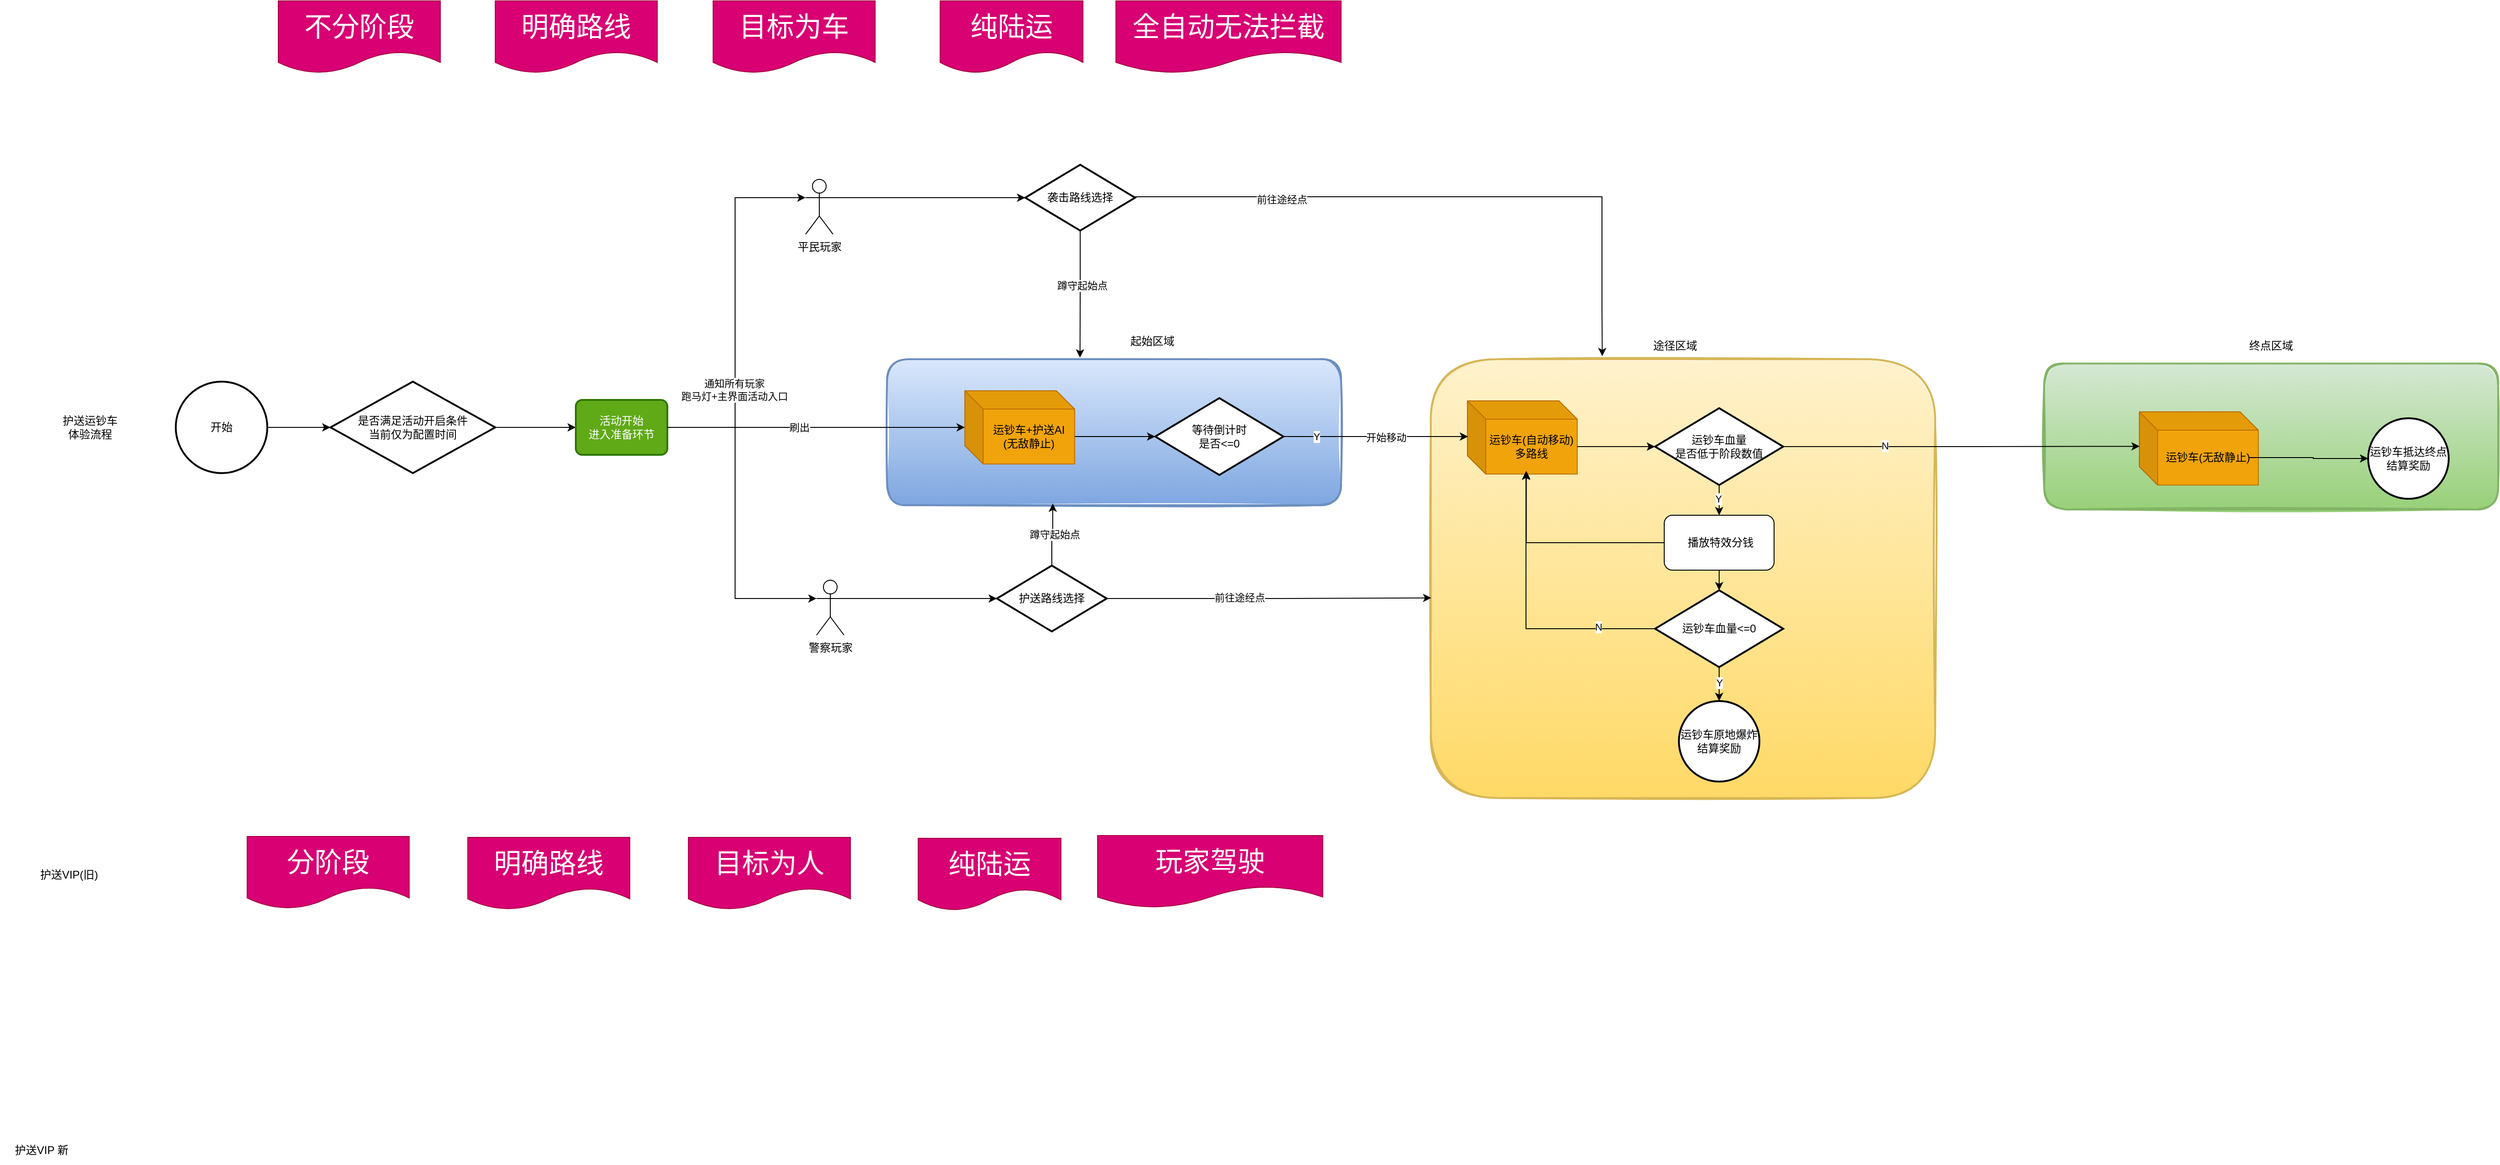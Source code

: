 <mxfile version="26.2.12">
  <diagram name="第 1 页" id="ho7mqtrvVQJZ-yDvlpge">
    <mxGraphModel dx="3354" dy="1976" grid="0" gridSize="10" guides="1" tooltips="1" connect="1" arrows="1" fold="1" page="0" pageScale="1" pageWidth="827" pageHeight="1169" math="0" shadow="0">
      <root>
        <mxCell id="0" />
        <mxCell id="1" parent="0" />
        <mxCell id="s4P-E_aEvJXquywrjiAm-54" value="" style="rounded=1;whiteSpace=wrap;html=1;strokeWidth=2;fillWeight=4;hachureGap=8;hachureAngle=45;fillColor=#dae8fc;sketch=1;strokeColor=#6c8ebf;fillStyle=auto;gradientColor=#7ea6e0;" parent="1" vertex="1">
          <mxGeometry x="757" y="22.5" width="496" height="159.5" as="geometry" />
        </mxCell>
        <mxCell id="s4P-E_aEvJXquywrjiAm-1" value="护送运钞车&lt;div&gt;体验流程&lt;/div&gt;" style="text;html=1;align=center;verticalAlign=middle;whiteSpace=wrap;rounded=0;" parent="1" vertex="1">
          <mxGeometry x="-159" y="82" width="91" height="30" as="geometry" />
        </mxCell>
        <mxCell id="s4P-E_aEvJXquywrjiAm-2" value="护送VIP(旧)" style="text;html=1;align=center;verticalAlign=middle;whiteSpace=wrap;rounded=0;" parent="1" vertex="1">
          <mxGeometry x="-182" y="570.5" width="91" height="30" as="geometry" />
        </mxCell>
        <mxCell id="s4P-E_aEvJXquywrjiAm-7" style="edgeStyle=orthogonalEdgeStyle;rounded=0;orthogonalLoop=1;jettySize=auto;html=1;exitX=1;exitY=0.5;exitDx=0;exitDy=0;exitPerimeter=0;entryX=0;entryY=0.5;entryDx=0;entryDy=0;entryPerimeter=0;" parent="1" source="s4P-E_aEvJXquywrjiAm-3" target="s4P-E_aEvJXquywrjiAm-10" edge="1">
          <mxGeometry relative="1" as="geometry">
            <mxPoint x="165" y="97" as="targetPoint" />
          </mxGeometry>
        </mxCell>
        <mxCell id="s4P-E_aEvJXquywrjiAm-3" value="开始" style="strokeWidth=2;html=1;shape=mxgraph.flowchart.start_2;whiteSpace=wrap;" parent="1" vertex="1">
          <mxGeometry x="-20" y="47" width="100" height="100" as="geometry" />
        </mxCell>
        <mxCell id="s4P-E_aEvJXquywrjiAm-5" value="护送VIP 新" style="text;html=1;align=center;verticalAlign=middle;whiteSpace=wrap;rounded=0;" parent="1" vertex="1">
          <mxGeometry x="-212" y="872" width="91" height="30" as="geometry" />
        </mxCell>
        <mxCell id="s4P-E_aEvJXquywrjiAm-8" value="警察玩家" style="shape=umlActor;verticalLabelPosition=bottom;verticalAlign=top;html=1;outlineConnect=0;" parent="1" vertex="1">
          <mxGeometry x="680" y="264" width="30" height="60" as="geometry" />
        </mxCell>
        <mxCell id="s4P-E_aEvJXquywrjiAm-9" value="平民玩家" style="shape=umlActor;verticalLabelPosition=bottom;verticalAlign=top;html=1;outlineConnect=0;" parent="1" vertex="1">
          <mxGeometry x="668" y="-174" width="30" height="60" as="geometry" />
        </mxCell>
        <mxCell id="s4P-E_aEvJXquywrjiAm-12" style="edgeStyle=orthogonalEdgeStyle;rounded=0;orthogonalLoop=1;jettySize=auto;html=1;exitX=1;exitY=0.5;exitDx=0;exitDy=0;exitPerimeter=0;entryX=0;entryY=0.5;entryDx=0;entryDy=0;" parent="1" source="s4P-E_aEvJXquywrjiAm-10" target="s4P-E_aEvJXquywrjiAm-11" edge="1">
          <mxGeometry relative="1" as="geometry" />
        </mxCell>
        <mxCell id="s4P-E_aEvJXquywrjiAm-10" value="是否满足活动开启条件&lt;div&gt;当前仅为配置时间&lt;/div&gt;" style="strokeWidth=2;html=1;shape=mxgraph.flowchart.decision;whiteSpace=wrap;" parent="1" vertex="1">
          <mxGeometry x="149" y="47" width="180" height="100" as="geometry" />
        </mxCell>
        <mxCell id="s4P-E_aEvJXquywrjiAm-14" style="edgeStyle=orthogonalEdgeStyle;rounded=0;orthogonalLoop=1;jettySize=auto;html=1;exitX=1;exitY=0.5;exitDx=0;exitDy=0;" parent="1" source="s4P-E_aEvJXquywrjiAm-11" target="s4P-E_aEvJXquywrjiAm-13" edge="1">
          <mxGeometry relative="1" as="geometry" />
        </mxCell>
        <mxCell id="s4P-E_aEvJXquywrjiAm-18" value="刷出" style="edgeLabel;html=1;align=center;verticalAlign=middle;resizable=0;points=[];" parent="s4P-E_aEvJXquywrjiAm-14" vertex="1" connectable="0">
          <mxGeometry x="0.479" y="1" relative="1" as="geometry">
            <mxPoint x="-97" y="1" as="offset" />
          </mxGeometry>
        </mxCell>
        <mxCell id="s4P-E_aEvJXquywrjiAm-11" value="活动开始&lt;div&gt;进入准备环节&lt;/div&gt;" style="rounded=1;whiteSpace=wrap;html=1;absoluteArcSize=1;arcSize=14;strokeWidth=2;fillColor=#60a917;strokeColor=#2D7600;fontColor=#ffffff;" parent="1" vertex="1">
          <mxGeometry x="417" y="67" width="100" height="60" as="geometry" />
        </mxCell>
        <mxCell id="s4P-E_aEvJXquywrjiAm-13" value="运钞车+护送AI&lt;div&gt;(无敌静止)&lt;/div&gt;" style="shape=cube;whiteSpace=wrap;html=1;boundedLbl=1;backgroundOutline=1;darkOpacity=0.05;darkOpacity2=0.1;fillColor=#f0a30a;fontColor=#000000;strokeColor=#BD7000;" parent="1" vertex="1">
          <mxGeometry x="842" y="57" width="120" height="80" as="geometry" />
        </mxCell>
        <mxCell id="s4P-E_aEvJXquywrjiAm-17" style="edgeStyle=orthogonalEdgeStyle;rounded=0;orthogonalLoop=1;jettySize=auto;html=1;exitX=1;exitY=0.5;exitDx=0;exitDy=0;entryX=0;entryY=0.333;entryDx=0;entryDy=0;entryPerimeter=0;" parent="1" source="s4P-E_aEvJXquywrjiAm-11" target="s4P-E_aEvJXquywrjiAm-8" edge="1">
          <mxGeometry relative="1" as="geometry">
            <Array as="points">
              <mxPoint x="591" y="97" />
              <mxPoint x="591" y="284" />
            </Array>
          </mxGeometry>
        </mxCell>
        <mxCell id="s4P-E_aEvJXquywrjiAm-19" style="edgeStyle=orthogonalEdgeStyle;rounded=0;orthogonalLoop=1;jettySize=auto;html=1;exitX=1;exitY=0.5;exitDx=0;exitDy=0;entryX=0;entryY=0.333;entryDx=0;entryDy=0;entryPerimeter=0;" parent="1" source="s4P-E_aEvJXquywrjiAm-11" target="s4P-E_aEvJXquywrjiAm-9" edge="1">
          <mxGeometry relative="1" as="geometry">
            <Array as="points">
              <mxPoint x="591" y="97" />
              <mxPoint x="591" y="-154" />
            </Array>
          </mxGeometry>
        </mxCell>
        <mxCell id="s4P-E_aEvJXquywrjiAm-20" value="通知所有玩家&lt;div&gt;跑马灯+主界面活动入口&lt;/div&gt;" style="edgeLabel;html=1;align=center;verticalAlign=middle;resizable=0;points=[];" parent="s4P-E_aEvJXquywrjiAm-19" vertex="1" connectable="0">
          <mxGeometry x="-0.428" y="1" relative="1" as="geometry">
            <mxPoint as="offset" />
          </mxGeometry>
        </mxCell>
        <mxCell id="s4P-E_aEvJXquywrjiAm-21" value="等待倒计时&lt;div&gt;是否&amp;lt;=0&lt;/div&gt;" style="strokeWidth=2;html=1;shape=mxgraph.flowchart.decision;whiteSpace=wrap;" parent="1" vertex="1">
          <mxGeometry x="1050" y="65" width="140" height="84" as="geometry" />
        </mxCell>
        <mxCell id="s4P-E_aEvJXquywrjiAm-22" style="edgeStyle=orthogonalEdgeStyle;rounded=0;orthogonalLoop=1;jettySize=auto;html=1;exitX=0;exitY=0;exitDx=120;exitDy=50;exitPerimeter=0;entryX=0;entryY=0.5;entryDx=0;entryDy=0;entryPerimeter=0;" parent="1" source="s4P-E_aEvJXquywrjiAm-13" target="s4P-E_aEvJXquywrjiAm-21" edge="1">
          <mxGeometry relative="1" as="geometry" />
        </mxCell>
        <mxCell id="s4P-E_aEvJXquywrjiAm-29" value="起始区域" style="text;html=1;align=center;verticalAlign=middle;whiteSpace=wrap;rounded=0;" parent="1" vertex="1">
          <mxGeometry x="1017" y="-12" width="60" height="30" as="geometry" />
        </mxCell>
        <mxCell id="s4P-E_aEvJXquywrjiAm-37" value="袭击路线选择" style="strokeWidth=2;html=1;shape=mxgraph.flowchart.decision;whiteSpace=wrap;" parent="1" vertex="1">
          <mxGeometry x="908" y="-190" width="120" height="72" as="geometry" />
        </mxCell>
        <mxCell id="s4P-E_aEvJXquywrjiAm-38" style="edgeStyle=orthogonalEdgeStyle;rounded=0;orthogonalLoop=1;jettySize=auto;html=1;exitX=1;exitY=0.333;exitDx=0;exitDy=0;exitPerimeter=0;entryX=0;entryY=0.5;entryDx=0;entryDy=0;entryPerimeter=0;" parent="1" source="s4P-E_aEvJXquywrjiAm-9" target="s4P-E_aEvJXquywrjiAm-37" edge="1">
          <mxGeometry relative="1" as="geometry" />
        </mxCell>
        <mxCell id="s4P-E_aEvJXquywrjiAm-55" value="" style="rounded=1;whiteSpace=wrap;html=1;strokeWidth=2;fillWeight=4;hachureGap=8;hachureAngle=45;fillColor=#fff2cc;sketch=1;strokeColor=#d6b656;fillStyle=auto;gradientColor=#ffd966;" parent="1" vertex="1">
          <mxGeometry x="1351" y="22.5" width="551" height="479.5" as="geometry" />
        </mxCell>
        <mxCell id="s4P-E_aEvJXquywrjiAm-57" style="edgeStyle=orthogonalEdgeStyle;rounded=0;orthogonalLoop=1;jettySize=auto;html=1;exitX=0.5;exitY=1;exitDx=0;exitDy=0;exitPerimeter=0;entryX=0.425;entryY=-0.011;entryDx=0;entryDy=0;entryPerimeter=0;" parent="1" source="s4P-E_aEvJXquywrjiAm-37" target="s4P-E_aEvJXquywrjiAm-54" edge="1">
          <mxGeometry relative="1" as="geometry" />
        </mxCell>
        <mxCell id="s4P-E_aEvJXquywrjiAm-58" value="蹲守起始点" style="edgeLabel;html=1;align=center;verticalAlign=middle;resizable=0;points=[];" parent="s4P-E_aEvJXquywrjiAm-57" vertex="1" connectable="0">
          <mxGeometry x="-0.145" y="2" relative="1" as="geometry">
            <mxPoint as="offset" />
          </mxGeometry>
        </mxCell>
        <mxCell id="s4P-E_aEvJXquywrjiAm-59" style="edgeStyle=orthogonalEdgeStyle;rounded=0;orthogonalLoop=1;jettySize=auto;html=1;exitX=1;exitY=0.5;exitDx=0;exitDy=0;exitPerimeter=0;entryX=0.34;entryY=-0.007;entryDx=0;entryDy=0;entryPerimeter=0;" parent="1" source="s4P-E_aEvJXquywrjiAm-37" target="s4P-E_aEvJXquywrjiAm-55" edge="1">
          <mxGeometry relative="1" as="geometry">
            <mxPoint x="1557" y="-32" as="targetPoint" />
            <Array as="points">
              <mxPoint x="1028" y="-155" />
              <mxPoint x="1538" y="-155" />
              <mxPoint x="1538" y="-32" />
              <mxPoint x="1538" y="-32" />
            </Array>
          </mxGeometry>
        </mxCell>
        <mxCell id="s4P-E_aEvJXquywrjiAm-60" value="前往途经点" style="edgeLabel;html=1;align=center;verticalAlign=middle;resizable=0;points=[];" parent="s4P-E_aEvJXquywrjiAm-59" vertex="1" connectable="0">
          <mxGeometry x="-0.531" y="-3" relative="1" as="geometry">
            <mxPoint as="offset" />
          </mxGeometry>
        </mxCell>
        <mxCell id="s4P-E_aEvJXquywrjiAm-61" value="途径区域" style="text;html=1;align=center;verticalAlign=middle;whiteSpace=wrap;rounded=0;" parent="1" vertex="1">
          <mxGeometry x="1588" y="-7.5" width="60" height="30" as="geometry" />
        </mxCell>
        <mxCell id="s4P-E_aEvJXquywrjiAm-63" value="运钞车(自动移动)&lt;div&gt;多路线&lt;/div&gt;" style="shape=cube;whiteSpace=wrap;html=1;boundedLbl=1;backgroundOutline=1;darkOpacity=0.05;darkOpacity2=0.1;fillColor=#f0a30a;fontColor=#000000;strokeColor=#BD7000;" parent="1" vertex="1">
          <mxGeometry x="1391" y="68" width="120" height="80" as="geometry" />
        </mxCell>
        <mxCell id="cY9s3i5ZGBaOPXkzrkN2-1" value="" style="rounded=1;whiteSpace=wrap;html=1;strokeWidth=2;fillWeight=4;hachureGap=8;hachureAngle=45;fillColor=#d5e8d4;sketch=1;strokeColor=#82b366;fillStyle=auto;gradientColor=#97d077;" parent="1" vertex="1">
          <mxGeometry x="2021" y="27.25" width="496" height="159.5" as="geometry" />
        </mxCell>
        <mxCell id="cY9s3i5ZGBaOPXkzrkN2-2" value="终点区域" style="text;html=1;align=center;verticalAlign=middle;whiteSpace=wrap;rounded=0;" parent="1" vertex="1">
          <mxGeometry x="2239" y="-7.5" width="60" height="30" as="geometry" />
        </mxCell>
        <mxCell id="cY9s3i5ZGBaOPXkzrkN2-3" value="运钞车(无敌静止)" style="shape=cube;whiteSpace=wrap;html=1;boundedLbl=1;backgroundOutline=1;darkOpacity=0.05;darkOpacity2=0.1;fillColor=#f0a30a;fontColor=#000000;strokeColor=#BD7000;" parent="1" vertex="1">
          <mxGeometry x="2125" y="80" width="130" height="80" as="geometry" />
        </mxCell>
        <mxCell id="cY9s3i5ZGBaOPXkzrkN2-6" value="护送路线选择" style="strokeWidth=2;html=1;shape=mxgraph.flowchart.decision;whiteSpace=wrap;" parent="1" vertex="1">
          <mxGeometry x="877" y="248" width="120" height="72" as="geometry" />
        </mxCell>
        <mxCell id="cY9s3i5ZGBaOPXkzrkN2-8" style="edgeStyle=orthogonalEdgeStyle;rounded=0;orthogonalLoop=1;jettySize=auto;html=1;exitX=1;exitY=0.333;exitDx=0;exitDy=0;exitPerimeter=0;entryX=0;entryY=0.5;entryDx=0;entryDy=0;entryPerimeter=0;" parent="1" source="s4P-E_aEvJXquywrjiAm-8" target="cY9s3i5ZGBaOPXkzrkN2-6" edge="1">
          <mxGeometry relative="1" as="geometry" />
        </mxCell>
        <mxCell id="cY9s3i5ZGBaOPXkzrkN2-9" style="edgeStyle=orthogonalEdgeStyle;rounded=0;orthogonalLoop=1;jettySize=auto;html=1;exitX=0.5;exitY=0;exitDx=0;exitDy=0;exitPerimeter=0;entryX=0.365;entryY=0.989;entryDx=0;entryDy=0;entryPerimeter=0;" parent="1" source="cY9s3i5ZGBaOPXkzrkN2-6" target="s4P-E_aEvJXquywrjiAm-54" edge="1">
          <mxGeometry relative="1" as="geometry" />
        </mxCell>
        <mxCell id="cY9s3i5ZGBaOPXkzrkN2-10" value="蹲守起始点" style="edgeLabel;html=1;align=center;verticalAlign=middle;resizable=0;points=[];" parent="cY9s3i5ZGBaOPXkzrkN2-9" vertex="1" connectable="0">
          <mxGeometry x="0.037" y="-2" relative="1" as="geometry">
            <mxPoint as="offset" />
          </mxGeometry>
        </mxCell>
        <mxCell id="cY9s3i5ZGBaOPXkzrkN2-13" value="" style="edgeStyle=orthogonalEdgeStyle;rounded=0;orthogonalLoop=1;jettySize=auto;html=1;exitX=1;exitY=0.5;exitDx=0;exitDy=0;exitPerimeter=0;entryX=0.006;entryY=0.488;entryDx=0;entryDy=0;entryPerimeter=0;" parent="1" source="s4P-E_aEvJXquywrjiAm-21" target="s4P-E_aEvJXquywrjiAm-63" edge="1">
          <mxGeometry relative="1" as="geometry">
            <mxPoint x="1190" y="107" as="sourcePoint" />
            <mxPoint x="1741" y="107" as="targetPoint" />
          </mxGeometry>
        </mxCell>
        <mxCell id="cY9s3i5ZGBaOPXkzrkN2-14" value="开始移动" style="edgeLabel;html=1;align=center;verticalAlign=middle;resizable=0;points=[];" parent="cY9s3i5ZGBaOPXkzrkN2-13" vertex="1" connectable="0">
          <mxGeometry x="-0.371" y="-1" relative="1" as="geometry">
            <mxPoint x="48" as="offset" />
          </mxGeometry>
        </mxCell>
        <mxCell id="cY9s3i5ZGBaOPXkzrkN2-15" value="Y" style="edgeLabel;html=1;align=center;verticalAlign=middle;resizable=0;points=[];" parent="cY9s3i5ZGBaOPXkzrkN2-13" vertex="1" connectable="0">
          <mxGeometry x="-0.713" y="-2" relative="1" as="geometry">
            <mxPoint x="7" y="-2" as="offset" />
          </mxGeometry>
        </mxCell>
        <mxCell id="cY9s3i5ZGBaOPXkzrkN2-12" value="运钞车血量&lt;div&gt;是否低于阶段数值&lt;/div&gt;" style="strokeWidth=2;html=1;shape=mxgraph.flowchart.decision;whiteSpace=wrap;" parent="1" vertex="1">
          <mxGeometry x="1596" y="76" width="140" height="84" as="geometry" />
        </mxCell>
        <mxCell id="cY9s3i5ZGBaOPXkzrkN2-16" style="edgeStyle=orthogonalEdgeStyle;rounded=0;orthogonalLoop=1;jettySize=auto;html=1;exitX=0;exitY=0;exitDx=120;exitDy=50;exitPerimeter=0;entryX=0;entryY=0.5;entryDx=0;entryDy=0;entryPerimeter=0;" parent="1" source="s4P-E_aEvJXquywrjiAm-63" target="cY9s3i5ZGBaOPXkzrkN2-12" edge="1">
          <mxGeometry relative="1" as="geometry" />
        </mxCell>
        <mxCell id="cY9s3i5ZGBaOPXkzrkN2-17" style="edgeStyle=orthogonalEdgeStyle;rounded=0;orthogonalLoop=1;jettySize=auto;html=1;exitX=1;exitY=0.5;exitDx=0;exitDy=0;exitPerimeter=0;entryX=0.003;entryY=0.471;entryDx=0;entryDy=0;entryPerimeter=0;" parent="1" source="cY9s3i5ZGBaOPXkzrkN2-12" target="cY9s3i5ZGBaOPXkzrkN2-3" edge="1">
          <mxGeometry relative="1" as="geometry" />
        </mxCell>
        <mxCell id="cY9s3i5ZGBaOPXkzrkN2-18" value="N" style="edgeLabel;html=1;align=center;verticalAlign=middle;resizable=0;points=[];" parent="cY9s3i5ZGBaOPXkzrkN2-17" vertex="1" connectable="0">
          <mxGeometry x="-0.43" y="1" relative="1" as="geometry">
            <mxPoint as="offset" />
          </mxGeometry>
        </mxCell>
        <mxCell id="cY9s3i5ZGBaOPXkzrkN2-20" style="edgeStyle=orthogonalEdgeStyle;rounded=0;orthogonalLoop=1;jettySize=auto;html=1;exitX=0.5;exitY=1;exitDx=0;exitDy=0;exitPerimeter=0;entryX=0.5;entryY=0;entryDx=0;entryDy=0;" parent="1" source="cY9s3i5ZGBaOPXkzrkN2-12" target="cY9s3i5ZGBaOPXkzrkN2-21" edge="1">
          <mxGeometry relative="1" as="geometry">
            <mxPoint x="1782.0" y="262" as="targetPoint" />
          </mxGeometry>
        </mxCell>
        <mxCell id="cY9s3i5ZGBaOPXkzrkN2-29" value="Y" style="edgeLabel;html=1;align=center;verticalAlign=middle;resizable=0;points=[];" parent="cY9s3i5ZGBaOPXkzrkN2-20" vertex="1" connectable="0">
          <mxGeometry x="-0.116" y="-1" relative="1" as="geometry">
            <mxPoint as="offset" />
          </mxGeometry>
        </mxCell>
        <mxCell id="cY9s3i5ZGBaOPXkzrkN2-21" value="&amp;nbsp;播放特效分钱" style="rounded=1;whiteSpace=wrap;html=1;" parent="1" vertex="1">
          <mxGeometry x="1606" y="193" width="120" height="60" as="geometry" />
        </mxCell>
        <mxCell id="cY9s3i5ZGBaOPXkzrkN2-23" value="运钞车血量&amp;lt;=0" style="strokeWidth=2;html=1;shape=mxgraph.flowchart.decision;whiteSpace=wrap;" parent="1" vertex="1">
          <mxGeometry x="1596" y="275" width="140" height="84" as="geometry" />
        </mxCell>
        <mxCell id="cY9s3i5ZGBaOPXkzrkN2-24" style="edgeStyle=orthogonalEdgeStyle;rounded=0;orthogonalLoop=1;jettySize=auto;html=1;exitX=0.5;exitY=1;exitDx=0;exitDy=0;entryX=0.5;entryY=0;entryDx=0;entryDy=0;entryPerimeter=0;" parent="1" source="cY9s3i5ZGBaOPXkzrkN2-21" target="cY9s3i5ZGBaOPXkzrkN2-23" edge="1">
          <mxGeometry relative="1" as="geometry" />
        </mxCell>
        <mxCell id="cY9s3i5ZGBaOPXkzrkN2-25" value="运钞车原地爆炸&lt;div&gt;结算奖励&lt;/div&gt;" style="strokeWidth=2;html=1;shape=mxgraph.flowchart.start_2;whiteSpace=wrap;" parent="1" vertex="1">
          <mxGeometry x="1622" y="396" width="88" height="88" as="geometry" />
        </mxCell>
        <mxCell id="cY9s3i5ZGBaOPXkzrkN2-26" style="edgeStyle=orthogonalEdgeStyle;rounded=0;orthogonalLoop=1;jettySize=auto;html=1;exitX=0.5;exitY=1;exitDx=0;exitDy=0;exitPerimeter=0;entryX=0.5;entryY=0;entryDx=0;entryDy=0;entryPerimeter=0;" parent="1" source="cY9s3i5ZGBaOPXkzrkN2-23" target="cY9s3i5ZGBaOPXkzrkN2-25" edge="1">
          <mxGeometry relative="1" as="geometry" />
        </mxCell>
        <mxCell id="cY9s3i5ZGBaOPXkzrkN2-30" value="Y" style="edgeLabel;html=1;align=center;verticalAlign=middle;resizable=0;points=[];" parent="cY9s3i5ZGBaOPXkzrkN2-26" vertex="1" connectable="0">
          <mxGeometry x="-0.101" relative="1" as="geometry">
            <mxPoint as="offset" />
          </mxGeometry>
        </mxCell>
        <mxCell id="cY9s3i5ZGBaOPXkzrkN2-27" style="edgeStyle=orthogonalEdgeStyle;rounded=0;orthogonalLoop=1;jettySize=auto;html=1;exitX=1;exitY=0.5;exitDx=0;exitDy=0;exitPerimeter=0;entryX=0.001;entryY=0.544;entryDx=0;entryDy=0;entryPerimeter=0;" parent="1" source="cY9s3i5ZGBaOPXkzrkN2-6" target="s4P-E_aEvJXquywrjiAm-55" edge="1">
          <mxGeometry relative="1" as="geometry" />
        </mxCell>
        <mxCell id="cY9s3i5ZGBaOPXkzrkN2-28" value="前往途经点" style="edgeLabel;html=1;align=center;verticalAlign=middle;resizable=0;points=[];" parent="cY9s3i5ZGBaOPXkzrkN2-27" vertex="1" connectable="0">
          <mxGeometry x="-0.184" y="1" relative="1" as="geometry">
            <mxPoint as="offset" />
          </mxGeometry>
        </mxCell>
        <mxCell id="cY9s3i5ZGBaOPXkzrkN2-31" style="edgeStyle=orthogonalEdgeStyle;rounded=0;orthogonalLoop=1;jettySize=auto;html=1;exitX=0;exitY=0.5;exitDx=0;exitDy=0;exitPerimeter=0;entryX=0.533;entryY=0.966;entryDx=0;entryDy=0;entryPerimeter=0;" parent="1" source="cY9s3i5ZGBaOPXkzrkN2-23" target="s4P-E_aEvJXquywrjiAm-63" edge="1">
          <mxGeometry relative="1" as="geometry" />
        </mxCell>
        <mxCell id="cY9s3i5ZGBaOPXkzrkN2-34" value="N" style="edgeLabel;html=1;align=center;verticalAlign=middle;resizable=0;points=[];" parent="cY9s3i5ZGBaOPXkzrkN2-31" vertex="1" connectable="0">
          <mxGeometry x="-0.6" y="-2" relative="1" as="geometry">
            <mxPoint as="offset" />
          </mxGeometry>
        </mxCell>
        <mxCell id="cY9s3i5ZGBaOPXkzrkN2-33" style="edgeStyle=orthogonalEdgeStyle;rounded=0;orthogonalLoop=1;jettySize=auto;html=1;exitX=0;exitY=0.5;exitDx=0;exitDy=0;entryX=0.536;entryY=0.958;entryDx=0;entryDy=0;entryPerimeter=0;" parent="1" source="cY9s3i5ZGBaOPXkzrkN2-21" target="s4P-E_aEvJXquywrjiAm-63" edge="1">
          <mxGeometry relative="1" as="geometry" />
        </mxCell>
        <mxCell id="cY9s3i5ZGBaOPXkzrkN2-35" value="运钞车抵达终点&lt;div&gt;结算奖励&lt;/div&gt;" style="strokeWidth=2;html=1;shape=mxgraph.flowchart.start_2;whiteSpace=wrap;" parent="1" vertex="1">
          <mxGeometry x="2375" y="87" width="88" height="88" as="geometry" />
        </mxCell>
        <mxCell id="cY9s3i5ZGBaOPXkzrkN2-36" style="edgeStyle=orthogonalEdgeStyle;rounded=0;orthogonalLoop=1;jettySize=auto;html=1;exitX=0;exitY=0;exitDx=120;exitDy=50;exitPerimeter=0;entryX=0;entryY=0.5;entryDx=0;entryDy=0;entryPerimeter=0;" parent="1" source="cY9s3i5ZGBaOPXkzrkN2-3" target="cY9s3i5ZGBaOPXkzrkN2-35" edge="1">
          <mxGeometry relative="1" as="geometry" />
        </mxCell>
        <mxCell id="cY9s3i5ZGBaOPXkzrkN2-39" value="纯陆运" style="shape=document;whiteSpace=wrap;html=1;boundedLbl=1;fillColor=#d80073;strokeColor=#A50040;fontColor=#ffffff;fontSize=30;" parent="1" vertex="1">
          <mxGeometry x="815" y="-369" width="156" height="79" as="geometry" />
        </mxCell>
        <mxCell id="cY9s3i5ZGBaOPXkzrkN2-40" value="全自动无法拦截" style="shape=document;whiteSpace=wrap;html=1;boundedLbl=1;fillColor=#d80073;strokeColor=#A50040;fontColor=#ffffff;fontSize=30;" parent="1" vertex="1">
          <mxGeometry x="1007" y="-369" width="246" height="79" as="geometry" />
        </mxCell>
        <mxCell id="cY9s3i5ZGBaOPXkzrkN2-41" value="目标为车" style="shape=document;whiteSpace=wrap;html=1;boundedLbl=1;fillColor=#d80073;strokeColor=#A50040;fontColor=#ffffff;fontSize=30;" parent="1" vertex="1">
          <mxGeometry x="567" y="-369" width="177" height="79" as="geometry" />
        </mxCell>
        <mxCell id="cY9s3i5ZGBaOPXkzrkN2-42" value="不分阶段" style="shape=document;whiteSpace=wrap;html=1;boundedLbl=1;fillColor=#d80073;strokeColor=#A50040;fontColor=#ffffff;fontSize=30;" parent="1" vertex="1">
          <mxGeometry x="92" y="-369" width="177" height="79" as="geometry" />
        </mxCell>
        <mxCell id="cY9s3i5ZGBaOPXkzrkN2-43" value="明确路线" style="shape=document;whiteSpace=wrap;html=1;boundedLbl=1;fillColor=#d80073;strokeColor=#A50040;fontColor=#ffffff;fontSize=30;" parent="1" vertex="1">
          <mxGeometry x="329" y="-369" width="177" height="79" as="geometry" />
        </mxCell>
        <mxCell id="cY9s3i5ZGBaOPXkzrkN2-44" value="分阶段" style="shape=document;whiteSpace=wrap;html=1;boundedLbl=1;fillColor=#d80073;strokeColor=#A50040;fontColor=#ffffff;fontSize=30;" parent="1" vertex="1">
          <mxGeometry x="58" y="544" width="177" height="79" as="geometry" />
        </mxCell>
        <mxCell id="cY9s3i5ZGBaOPXkzrkN2-45" value="明确路线" style="shape=document;whiteSpace=wrap;html=1;boundedLbl=1;fillColor=#d80073;strokeColor=#A50040;fontColor=#ffffff;fontSize=30;" parent="1" vertex="1">
          <mxGeometry x="299" y="545" width="177" height="79" as="geometry" />
        </mxCell>
        <mxCell id="cY9s3i5ZGBaOPXkzrkN2-46" value="目标为人" style="shape=document;whiteSpace=wrap;html=1;boundedLbl=1;fillColor=#d80073;strokeColor=#A50040;fontColor=#ffffff;fontSize=30;" parent="1" vertex="1">
          <mxGeometry x="540" y="545" width="177" height="79" as="geometry" />
        </mxCell>
        <mxCell id="cY9s3i5ZGBaOPXkzrkN2-47" value="纯陆运" style="shape=document;whiteSpace=wrap;html=1;boundedLbl=1;fillColor=#d80073;strokeColor=#A50040;fontColor=#ffffff;fontSize=30;" parent="1" vertex="1">
          <mxGeometry x="791" y="546" width="156" height="79" as="geometry" />
        </mxCell>
        <mxCell id="cY9s3i5ZGBaOPXkzrkN2-48" value="玩家驾驶" style="shape=document;whiteSpace=wrap;html=1;boundedLbl=1;fillColor=#d80073;strokeColor=#A50040;fontColor=#ffffff;fontSize=30;" parent="1" vertex="1">
          <mxGeometry x="987" y="543" width="246" height="79" as="geometry" />
        </mxCell>
      </root>
    </mxGraphModel>
  </diagram>
</mxfile>
